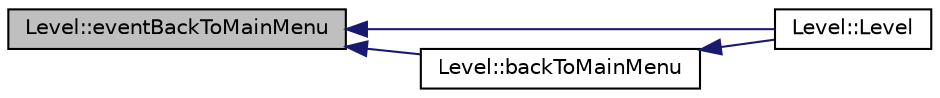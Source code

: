 digraph G
{
  edge [fontname="Helvetica",fontsize="10",labelfontname="Helvetica",labelfontsize="10"];
  node [fontname="Helvetica",fontsize="10",shape=record];
  rankdir="LR";
  Node1 [label="Level::eventBackToMainMenu",height=0.2,width=0.4,color="black", fillcolor="grey75", style="filled" fontcolor="black"];
  Node1 -> Node2 [dir="back",color="midnightblue",fontsize="10",style="solid",fontname="Helvetica"];
  Node2 [label="Level::Level",height=0.2,width=0.4,color="black", fillcolor="white", style="filled",URL="$d2/d9d/classLevel.html#aab4805fc7397cd5ab9d9852a1d403a0d"];
  Node1 -> Node3 [dir="back",color="midnightblue",fontsize="10",style="solid",fontname="Helvetica"];
  Node3 [label="Level::backToMainMenu",height=0.2,width=0.4,color="black", fillcolor="white", style="filled",URL="$d2/d9d/classLevel.html#a2fd46bd0a4947849de4c86fa133f603c"];
  Node3 -> Node2 [dir="back",color="midnightblue",fontsize="10",style="solid",fontname="Helvetica"];
}
